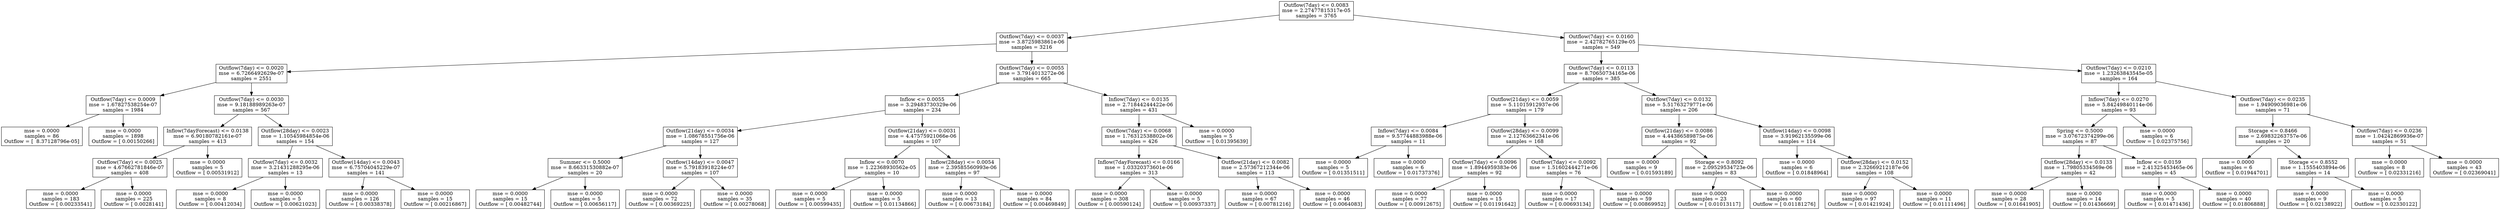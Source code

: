digraph Tree {
0 [label="Outflow(7day) <= 0.0083\nmse = 2.27477815317e-05\nsamples = 3765", shape="box"] ;
1 [label="Outflow(7day) <= 0.0037\nmse = 3.8725983861e-06\nsamples = 3216", shape="box"] ;
0 -> 1 ;
2 [label="Outflow(7day) <= 0.0020\nmse = 6.7266492629e-07\nsamples = 2551", shape="box"] ;
1 -> 2 ;
3 [label="Outflow(7day) <= 0.0009\nmse = 1.67827538254e-07\nsamples = 1984", shape="box"] ;
2 -> 3 ;
4 [label="mse = 0.0000\nsamples = 86\nOutflow = [  8.37128796e-05]", shape="box"] ;
3 -> 4 ;
5 [label="mse = 0.0000\nsamples = 1898\nOutflow = [ 0.00150266]", shape="box"] ;
3 -> 5 ;
6 [label="Outflow(7day) <= 0.0030\nmse = 9.18188989263e-07\nsamples = 567", shape="box"] ;
2 -> 6 ;
7 [label="Inflow(7dayForecast) <= 0.0138\nmse = 6.90180782161e-07\nsamples = 413", shape="box"] ;
6 -> 7 ;
8 [label="Outflow(7day) <= 0.0025\nmse = 4.67662781846e-07\nsamples = 408", shape="box"] ;
7 -> 8 ;
9 [label="mse = 0.0000\nsamples = 183\nOutflow = [ 0.00233541]", shape="box"] ;
8 -> 9 ;
10 [label="mse = 0.0000\nsamples = 225\nOutflow = [ 0.0028141]", shape="box"] ;
8 -> 10 ;
11 [label="mse = 0.0000\nsamples = 5\nOutflow = [ 0.00531912]", shape="box"] ;
7 -> 11 ;
12 [label="Outflow(28day) <= 0.0023\nmse = 1.10545984854e-06\nsamples = 154", shape="box"] ;
6 -> 12 ;
13 [label="Outflow(7day) <= 0.0032\nmse = 3.21431288295e-06\nsamples = 13", shape="box"] ;
12 -> 13 ;
14 [label="mse = 0.0000\nsamples = 8\nOutflow = [ 0.00412034]", shape="box"] ;
13 -> 14 ;
15 [label="mse = 0.0000\nsamples = 5\nOutflow = [ 0.00621023]", shape="box"] ;
13 -> 15 ;
16 [label="Outflow(14day) <= 0.0043\nmse = 6.75704045229e-07\nsamples = 141", shape="box"] ;
12 -> 16 ;
17 [label="mse = 0.0000\nsamples = 126\nOutflow = [ 0.00338378]", shape="box"] ;
16 -> 17 ;
18 [label="mse = 0.0000\nsamples = 15\nOutflow = [ 0.00216867]", shape="box"] ;
16 -> 18 ;
19 [label="Outflow(7day) <= 0.0055\nmse = 3.7914013272e-06\nsamples = 665", shape="box"] ;
1 -> 19 ;
20 [label="Inflow <= 0.0055\nmse = 3.29483730329e-06\nsamples = 234", shape="box"] ;
19 -> 20 ;
21 [label="Outflow(21day) <= 0.0034\nmse = 1.08678551756e-06\nsamples = 127", shape="box"] ;
20 -> 21 ;
22 [label="Summer <= 0.5000\nmse = 8.66331530882e-07\nsamples = 20", shape="box"] ;
21 -> 22 ;
23 [label="mse = 0.0000\nsamples = 15\nOutflow = [ 0.00482744]", shape="box"] ;
22 -> 23 ;
24 [label="mse = 0.0000\nsamples = 5\nOutflow = [ 0.00656117]", shape="box"] ;
22 -> 24 ;
25 [label="Outflow(14day) <= 0.0047\nmse = 5.79183918224e-07\nsamples = 107", shape="box"] ;
21 -> 25 ;
26 [label="mse = 0.0000\nsamples = 72\nOutflow = [ 0.00369225]", shape="box"] ;
25 -> 26 ;
27 [label="mse = 0.0000\nsamples = 35\nOutflow = [ 0.00278068]", shape="box"] ;
25 -> 27 ;
28 [label="Outflow(21day) <= 0.0031\nmse = 4.47575921066e-06\nsamples = 107", shape="box"] ;
20 -> 28 ;
29 [label="Inflow <= 0.0070\nmse = 1.22368930562e-05\nsamples = 10", shape="box"] ;
28 -> 29 ;
30 [label="mse = 0.0000\nsamples = 5\nOutflow = [ 0.00599435]", shape="box"] ;
29 -> 30 ;
31 [label="mse = 0.0000\nsamples = 5\nOutflow = [ 0.01134866]", shape="box"] ;
29 -> 31 ;
32 [label="Inflow(28day) <= 0.0054\nmse = 2.39585560993e-06\nsamples = 97", shape="box"] ;
28 -> 32 ;
33 [label="mse = 0.0000\nsamples = 13\nOutflow = [ 0.00673184]", shape="box"] ;
32 -> 33 ;
34 [label="mse = 0.0000\nsamples = 84\nOutflow = [ 0.00469849]", shape="box"] ;
32 -> 34 ;
35 [label="Inflow(7day) <= 0.0135\nmse = 2.71844244422e-06\nsamples = 431", shape="box"] ;
19 -> 35 ;
36 [label="Outflow(7day) <= 0.0068\nmse = 1.76312538802e-06\nsamples = 426", shape="box"] ;
35 -> 36 ;
37 [label="Inflow(7dayForecast) <= 0.0166\nmse = 1.03320373601e-06\nsamples = 313", shape="box"] ;
36 -> 37 ;
38 [label="mse = 0.0000\nsamples = 308\nOutflow = [ 0.00590124]", shape="box"] ;
37 -> 38 ;
39 [label="mse = 0.0000\nsamples = 5\nOutflow = [ 0.00937337]", shape="box"] ;
37 -> 39 ;
40 [label="Outflow(21day) <= 0.0082\nmse = 2.57367212344e-06\nsamples = 113", shape="box"] ;
36 -> 40 ;
41 [label="mse = 0.0000\nsamples = 67\nOutflow = [ 0.00781216]", shape="box"] ;
40 -> 41 ;
42 [label="mse = 0.0000\nsamples = 46\nOutflow = [ 0.0064083]", shape="box"] ;
40 -> 42 ;
43 [label="mse = 0.0000\nsamples = 5\nOutflow = [ 0.01395639]", shape="box"] ;
35 -> 43 ;
44 [label="Outflow(7day) <= 0.0160\nmse = 2.42782765129e-05\nsamples = 549", shape="box"] ;
0 -> 44 ;
45 [label="Outflow(7day) <= 0.0113\nmse = 8.70650734165e-06\nsamples = 385", shape="box"] ;
44 -> 45 ;
46 [label="Outflow(21day) <= 0.0059\nmse = 5.11015912937e-06\nsamples = 179", shape="box"] ;
45 -> 46 ;
47 [label="Inflow(7day) <= 0.0084\nmse = 9.57744883988e-06\nsamples = 11", shape="box"] ;
46 -> 47 ;
48 [label="mse = 0.0000\nsamples = 5\nOutflow = [ 0.01351511]", shape="box"] ;
47 -> 48 ;
49 [label="mse = 0.0000\nsamples = 6\nOutflow = [ 0.01737376]", shape="box"] ;
47 -> 49 ;
50 [label="Outflow(28day) <= 0.0099\nmse = 2.12763662341e-06\nsamples = 168", shape="box"] ;
46 -> 50 ;
51 [label="Outflow(7day) <= 0.0096\nmse = 1.8944959383e-06\nsamples = 92", shape="box"] ;
50 -> 51 ;
52 [label="mse = 0.0000\nsamples = 77\nOutflow = [ 0.00912675]", shape="box"] ;
51 -> 52 ;
53 [label="mse = 0.0000\nsamples = 15\nOutflow = [ 0.01191642]", shape="box"] ;
51 -> 53 ;
54 [label="Outflow(7day) <= 0.0092\nmse = 1.51602444271e-06\nsamples = 76", shape="box"] ;
50 -> 54 ;
55 [label="mse = 0.0000\nsamples = 17\nOutflow = [ 0.00693134]", shape="box"] ;
54 -> 55 ;
56 [label="mse = 0.0000\nsamples = 59\nOutflow = [ 0.00869952]", shape="box"] ;
54 -> 56 ;
57 [label="Outflow(7day) <= 0.0132\nmse = 5.51763279771e-06\nsamples = 206", shape="box"] ;
45 -> 57 ;
58 [label="Outflow(21day) <= 0.0086\nmse = 4.44386589875e-06\nsamples = 92", shape="box"] ;
57 -> 58 ;
59 [label="mse = 0.0000\nsamples = 9\nOutflow = [ 0.01593189]", shape="box"] ;
58 -> 59 ;
60 [label="Storage <= 0.8092\nmse = 2.09529534723e-06\nsamples = 83", shape="box"] ;
58 -> 60 ;
61 [label="mse = 0.0000\nsamples = 23\nOutflow = [ 0.01013117]", shape="box"] ;
60 -> 61 ;
62 [label="mse = 0.0000\nsamples = 60\nOutflow = [ 0.01181276]", shape="box"] ;
60 -> 62 ;
63 [label="Outflow(14day) <= 0.0098\nmse = 3.91962135599e-06\nsamples = 114", shape="box"] ;
57 -> 63 ;
64 [label="mse = 0.0000\nsamples = 6\nOutflow = [ 0.01848964]", shape="box"] ;
63 -> 64 ;
65 [label="Outflow(28day) <= 0.0152\nmse = 2.32669212187e-06\nsamples = 108", shape="box"] ;
63 -> 65 ;
66 [label="mse = 0.0000\nsamples = 97\nOutflow = [ 0.01421924]", shape="box"] ;
65 -> 66 ;
67 [label="mse = 0.0000\nsamples = 11\nOutflow = [ 0.01111496]", shape="box"] ;
65 -> 67 ;
68 [label="Outflow(7day) <= 0.0210\nmse = 1.23263843545e-05\nsamples = 164", shape="box"] ;
44 -> 68 ;
69 [label="Inflow(7day) <= 0.0270\nmse = 5.84249840114e-06\nsamples = 93", shape="box"] ;
68 -> 69 ;
70 [label="Spring <= 0.5000\nmse = 3.07672374299e-06\nsamples = 87", shape="box"] ;
69 -> 70 ;
71 [label="Outflow(28day) <= 0.0133\nmse = 1.79805334569e-06\nsamples = 42", shape="box"] ;
70 -> 71 ;
72 [label="mse = 0.0000\nsamples = 28\nOutflow = [ 0.01641905]", shape="box"] ;
71 -> 72 ;
73 [label="mse = 0.0000\nsamples = 14\nOutflow = [ 0.01436669]", shape="box"] ;
71 -> 73 ;
74 [label="Inflow <= 0.0159\nmse = 2.41325453465e-06\nsamples = 45", shape="box"] ;
70 -> 74 ;
75 [label="mse = 0.0000\nsamples = 5\nOutflow = [ 0.01471436]", shape="box"] ;
74 -> 75 ;
76 [label="mse = 0.0000\nsamples = 40\nOutflow = [ 0.01806888]", shape="box"] ;
74 -> 76 ;
77 [label="mse = 0.0000\nsamples = 6\nOutflow = [ 0.02375756]", shape="box"] ;
69 -> 77 ;
78 [label="Outflow(7day) <= 0.0235\nmse = 1.94909036981e-06\nsamples = 71", shape="box"] ;
68 -> 78 ;
79 [label="Storage <= 0.8466\nmse = 2.69832263757e-06\nsamples = 20", shape="box"] ;
78 -> 79 ;
80 [label="mse = 0.0000\nsamples = 6\nOutflow = [ 0.01944701]", shape="box"] ;
79 -> 80 ;
81 [label="Storage <= 0.8552\nmse = 1.1555403894e-06\nsamples = 14", shape="box"] ;
79 -> 81 ;
82 [label="mse = 0.0000\nsamples = 9\nOutflow = [ 0.02138922]", shape="box"] ;
81 -> 82 ;
83 [label="mse = 0.0000\nsamples = 5\nOutflow = [ 0.02330122]", shape="box"] ;
81 -> 83 ;
84 [label="Outflow(7day) <= 0.0236\nmse = 1.04242869936e-07\nsamples = 51", shape="box"] ;
78 -> 84 ;
85 [label="mse = 0.0000\nsamples = 8\nOutflow = [ 0.02331216]", shape="box"] ;
84 -> 85 ;
86 [label="mse = 0.0000\nsamples = 43\nOutflow = [ 0.02369041]", shape="box"] ;
84 -> 86 ;
}